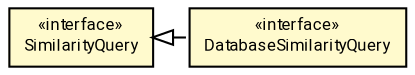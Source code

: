 #!/usr/local/bin/dot
#
# Class diagram 
# Generated by UMLGraph version R5_7_2-60-g0e99a6 (http://www.spinellis.gr/umlgraph/)
#

digraph G {
	graph [fontnames="svg"]
	edge [fontname="Roboto",fontsize=7,labelfontname="Roboto",labelfontsize=7,color="black"];
	node [fontname="Roboto",fontcolor="black",fontsize=8,shape=plaintext,margin=0,width=0,height=0];
	nodesep=0.15;
	ranksep=0.25;
	rankdir=LR;
	// de.lmu.ifi.dbs.elki.database.query.similarity.SimilarityQuery<O>
	c3168951 [label=<<table title="de.lmu.ifi.dbs.elki.database.query.similarity.SimilarityQuery" border="0" cellborder="1" cellspacing="0" cellpadding="2" bgcolor="LemonChiffon" href="SimilarityQuery.html" target="_parent">
		<tr><td><table border="0" cellspacing="0" cellpadding="1">
		<tr><td align="center" balign="center"> &#171;interface&#187; </td></tr>
		<tr><td align="center" balign="center"> <font face="Roboto">SimilarityQuery</font> </td></tr>
		</table></td></tr>
		</table>>, URL="SimilarityQuery.html"];
	// de.lmu.ifi.dbs.elki.database.query.similarity.DatabaseSimilarityQuery<O>
	c3170020 [label=<<table title="de.lmu.ifi.dbs.elki.database.query.similarity.DatabaseSimilarityQuery" border="0" cellborder="1" cellspacing="0" cellpadding="2" bgcolor="lemonChiffon" href="DatabaseSimilarityQuery.html" target="_parent">
		<tr><td><table border="0" cellspacing="0" cellpadding="1">
		<tr><td align="center" balign="center"> &#171;interface&#187; </td></tr>
		<tr><td align="center" balign="center"> <font face="Roboto">DatabaseSimilarityQuery</font> </td></tr>
		</table></td></tr>
		</table>>, URL="DatabaseSimilarityQuery.html"];
	// de.lmu.ifi.dbs.elki.database.query.similarity.DatabaseSimilarityQuery<O> implements de.lmu.ifi.dbs.elki.database.query.similarity.SimilarityQuery<O>
	c3168951 -> c3170020 [arrowtail=empty,style=dashed,dir=back,weight=9];
}

